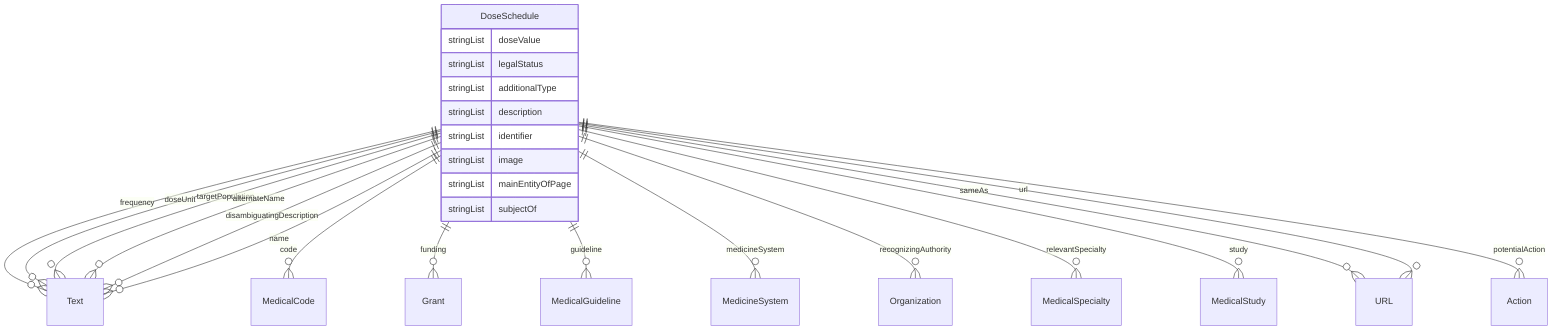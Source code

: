 erDiagram
DoseSchedule {
    stringList doseValue  
    stringList legalStatus  
    stringList additionalType  
    stringList description  
    stringList identifier  
    stringList image  
    stringList mainEntityOfPage  
    stringList subjectOf  
}

DoseSchedule ||--}o Text : "frequency"
DoseSchedule ||--}o Text : "doseUnit"
DoseSchedule ||--}o Text : "targetPopulation"
DoseSchedule ||--}o MedicalCode : "code"
DoseSchedule ||--}o Grant : "funding"
DoseSchedule ||--}o MedicalGuideline : "guideline"
DoseSchedule ||--}o MedicineSystem : "medicineSystem"
DoseSchedule ||--}o Organization : "recognizingAuthority"
DoseSchedule ||--}o MedicalSpecialty : "relevantSpecialty"
DoseSchedule ||--}o MedicalStudy : "study"
DoseSchedule ||--}o Text : "alternateName"
DoseSchedule ||--}o Text : "disambiguatingDescription"
DoseSchedule ||--}o Text : "name"
DoseSchedule ||--}o URL : "sameAs"
DoseSchedule ||--}o Action : "potentialAction"
DoseSchedule ||--}o URL : "url"